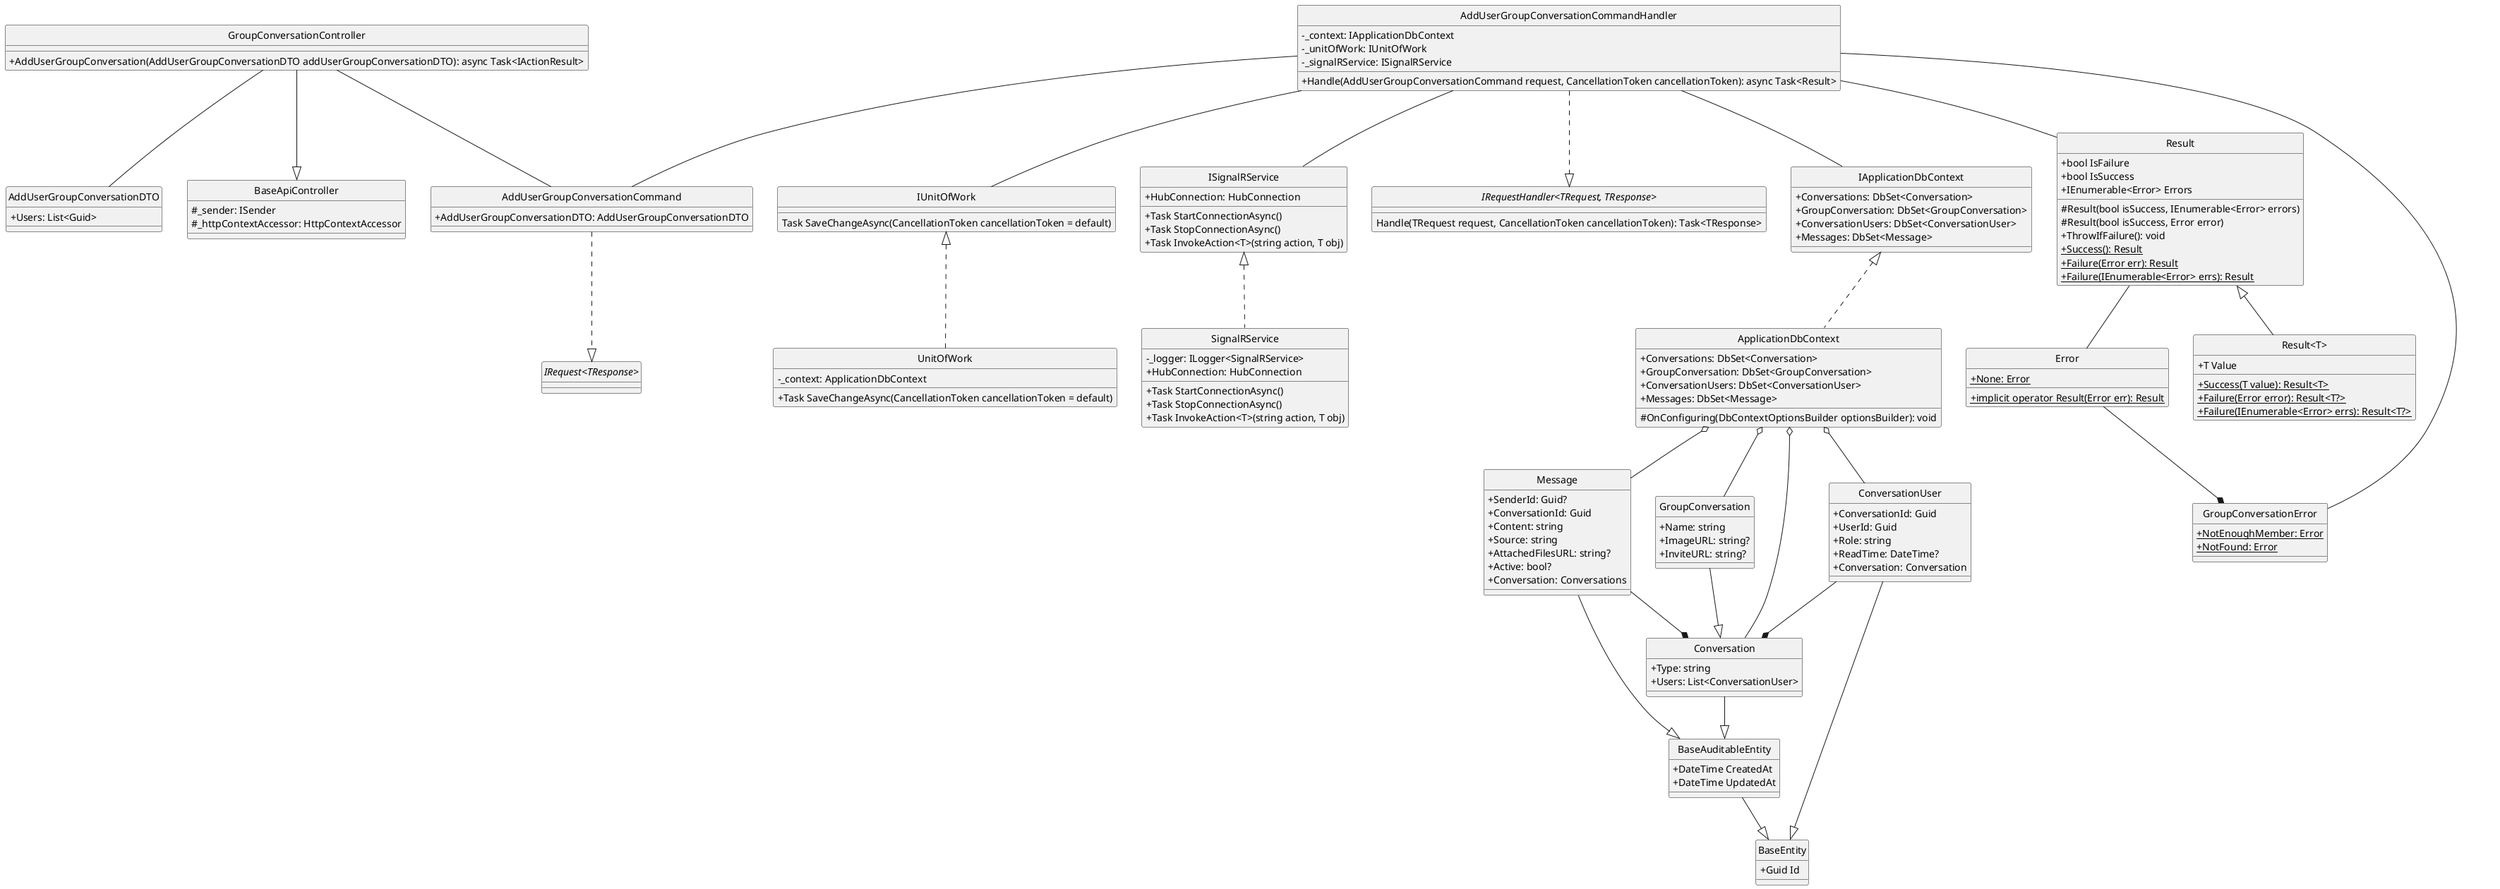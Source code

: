 @startuml groupAddUser
hide circle
skinparam classAttributeIconSize 0

class BaseApiController {
    #_sender: ISender
    #_httpContextAccessor: HttpContextAccessor
}

class GroupConversationController {
    +AddUserGroupConversation(AddUserGroupConversationDTO addUserGroupConversationDTO): async Task<IActionResult>
}

class AddUserGroupConversationCommand {
    +AddUserGroupConversationDTO: AddUserGroupConversationDTO
}

class AddUserGroupConversationCommandHandler {
    -_context: IApplicationDbContext
    -_unitOfWork: IUnitOfWork
    -_signalRService: ISignalRService
    +Handle(AddUserGroupConversationCommand request, CancellationToken cancellationToken): async Task<Result> 
}

class IApplicationDbContext {
    +Conversations: DbSet<Conversation>
    +GroupConversation: DbSet<GroupConversation>
    +ConversationUsers: DbSet<ConversationUser>
    +Messages: DbSet<Message>
}

class ApplicationDbContext {
    +Conversations: DbSet<Conversation>
    +GroupConversation: DbSet<GroupConversation>
    +ConversationUsers: DbSet<ConversationUser>
    +Messages: DbSet<Message>
    #OnConfiguring(DbContextOptionsBuilder optionsBuilder): void
}

class Result {
    +bool IsFailure
    +bool IsSuccess
    +IEnumerable<Error> Errors
    #Result(bool isSuccess, IEnumerable<Error> errors)
    #Result(bool isSuccess, Error error)
    +ThrowIfFailure(): void
    {static} +Success(): Result
    {static} +Failure(Error err): Result
    {static} +Failure(IEnumerable<Error> errs): Result
}

class "Result<T>" {
    +T Value
    {static} +Success(T value): Result<T>
    {static} +Failure(Error error): Result<T?>
    {static} +Failure(IEnumerable<Error> errs): Result<T?>
}

class Error {
    {static} +None: Error
    {static} +implicit operator Result(Error err): Result
}

class AddUserGroupConversationDTO{
    +Users: List<Guid>
}

class IUnitOfWork {
    Task SaveChangeAsync(CancellationToken cancellationToken = default)
}

class UnitOfWork {
    -_context: ApplicationDbContext
    +Task SaveChangeAsync(CancellationToken cancellationToken = default)
}

class ISignalRService{
    +HubConnection: HubConnection
    +Task StartConnectionAsync()
    +Task StopConnectionAsync()
    +Task InvokeAction<T>(string action, T obj)
}

class SignalRService{
    -_logger: ILogger<SignalRService>
    +HubConnection: HubConnection
    +Task StartConnectionAsync()
    +Task StopConnectionAsync()
    +Task InvokeAction<T>(string action, T obj)
}

class GroupConversationError {
    {static} +NotEnoughMember: Error
    {static} +NotFound: Error
}

class BaseEntity {
    +Guid Id
}

class BaseAuditableEntity{
    +DateTime CreatedAt
    +DateTime UpdatedAt
}

class Conversation {
    +Type: string
    +Users: List<ConversationUser>
}

class GroupConversation {
    +Name: string
    +ImageURL: string?
    +InviteURL: string?
}

class ConversationUser {
    +ConversationId: Guid
    +UserId: Guid
    +Role: string
    +ReadTime: DateTime?
    +Conversation: Conversation
}

class Message {
    +SenderId: Guid?
    +ConversationId: Guid
    +Content: string
    +Source: string
    +AttachedFilesURL: string?
    +Active: bool?
    +Conversation: Conversations
}

interface "IRequest<TResponse>"
interface "IRequestHandler<TRequest, TResponse>"{
    Handle(TRequest request, CancellationToken cancellationToken): Task<TResponse>
}

GroupConversationController --|> BaseApiController
GroupConversationController -- AddUserGroupConversationDTO
GroupConversationController -- AddUserGroupConversationCommand

AddUserGroupConversationCommand ..|> "IRequest<TResponse>"
AddUserGroupConversationCommandHandler ..|> "IRequestHandler<TRequest, TResponse>"
AddUserGroupConversationCommandHandler -- AddUserGroupConversationCommand
AddUserGroupConversationCommandHandler -- Result
AddUserGroupConversationCommandHandler -- IUnitOfWork
AddUserGroupConversationCommandHandler -- IApplicationDbContext
AddUserGroupConversationCommandHandler -- ISignalRService
AddUserGroupConversationCommandHandler -- GroupConversationError

IUnitOfWork <|.. UnitOfWork
IApplicationDbContext <|.. ApplicationDbContext
ISignalRService <|.. SignalRService
Result -- Error
Result <|-- "Result<T>"
Error --* GroupConversationError

ApplicationDbContext o-- Conversation
ApplicationDbContext o-- GroupConversation
ApplicationDbContext o-- ConversationUser
ApplicationDbContext o-- Message

Conversation --|> BaseAuditableEntity
GroupConversation --|> Conversation
ConversationUser --|> BaseEntity
ConversationUser --* Conversation
Message --|> BaseAuditableEntity
Message --* Conversation
BaseAuditableEntity --|> BaseEntity
@enduml